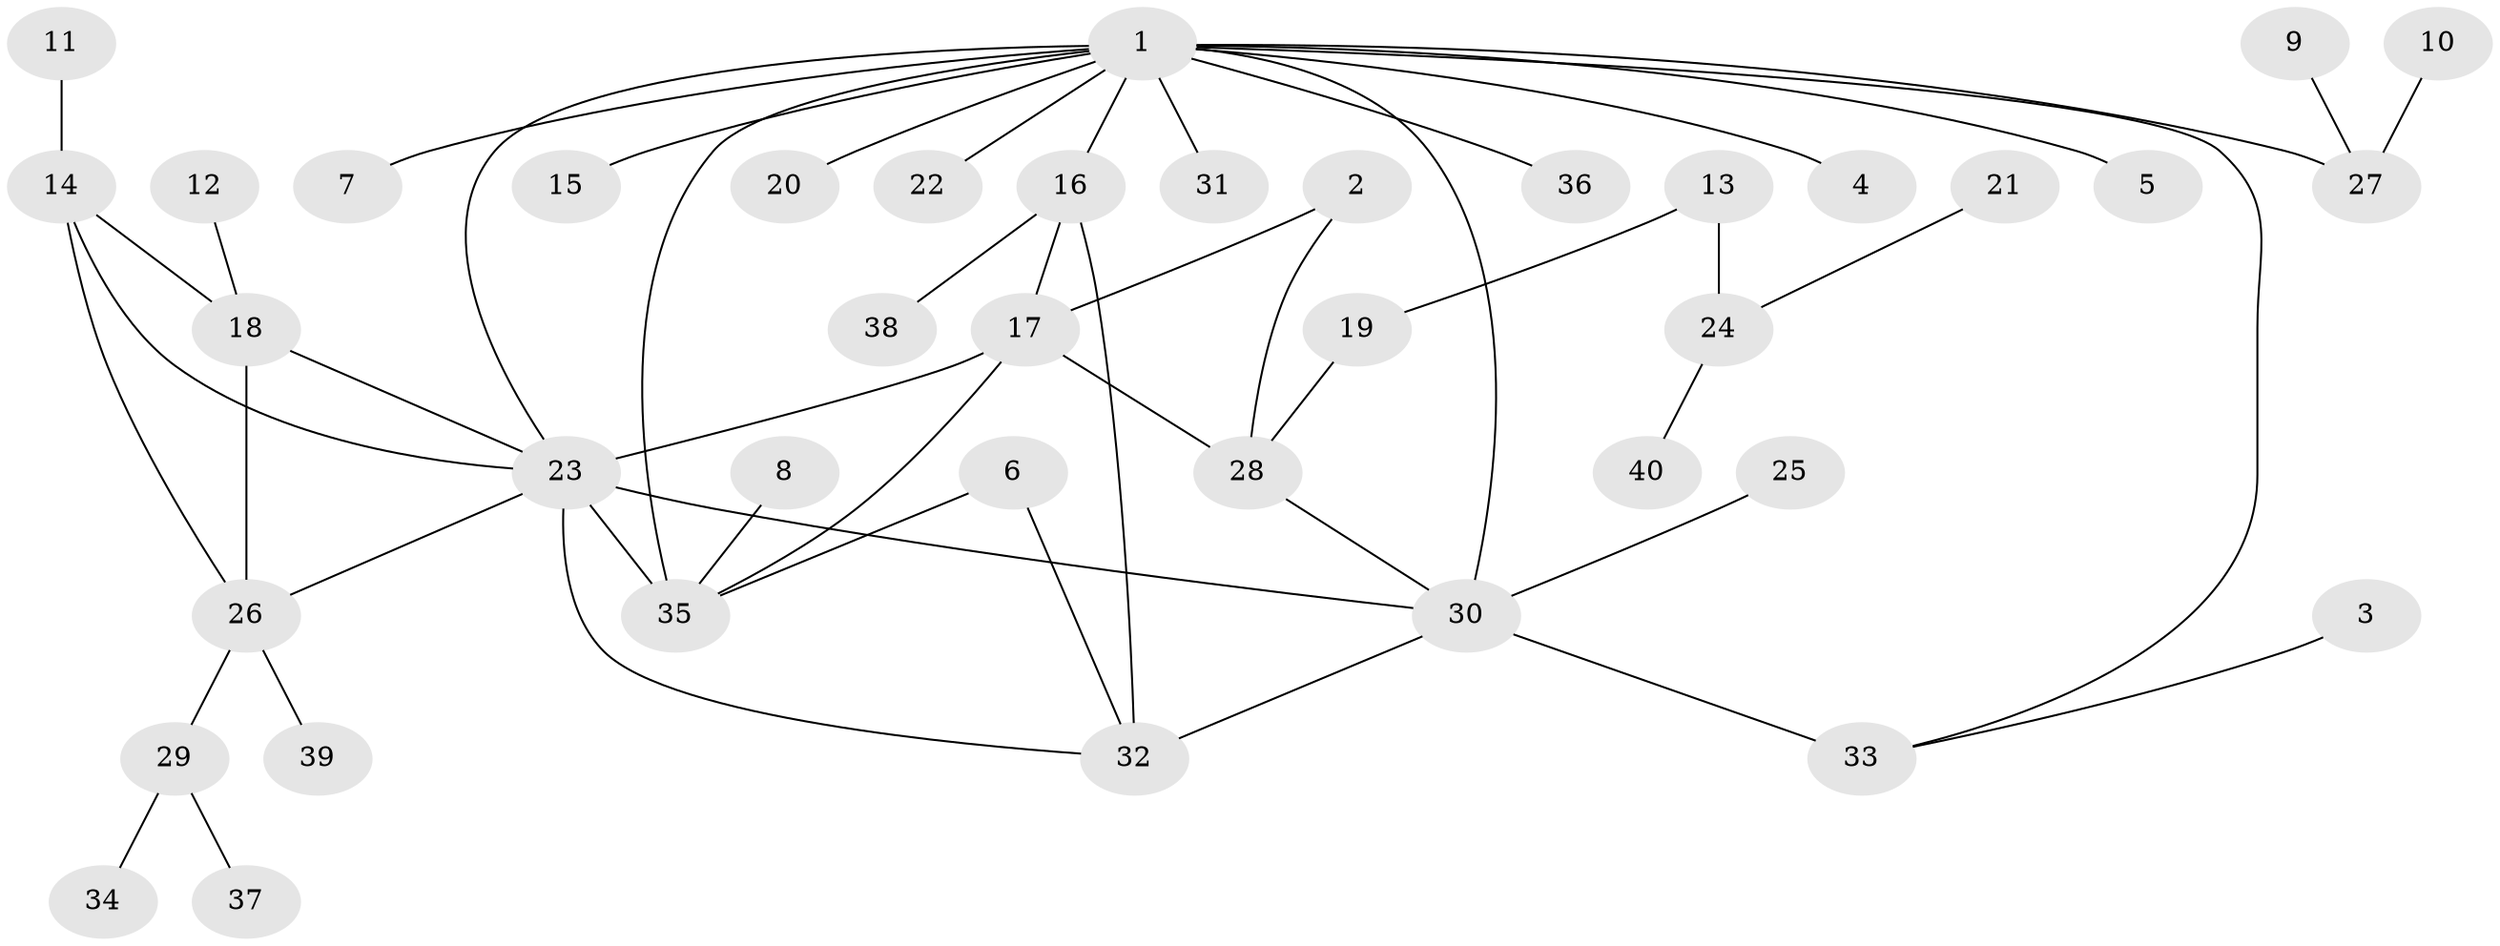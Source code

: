 // original degree distribution, {5: 0.075, 9: 0.0125, 8: 0.025, 6: 0.0875, 3: 0.075, 7: 0.025, 10: 0.0125, 1: 0.5375, 2: 0.1375, 4: 0.0125}
// Generated by graph-tools (version 1.1) at 2025/26/03/09/25 03:26:41]
// undirected, 40 vertices, 52 edges
graph export_dot {
graph [start="1"]
  node [color=gray90,style=filled];
  1;
  2;
  3;
  4;
  5;
  6;
  7;
  8;
  9;
  10;
  11;
  12;
  13;
  14;
  15;
  16;
  17;
  18;
  19;
  20;
  21;
  22;
  23;
  24;
  25;
  26;
  27;
  28;
  29;
  30;
  31;
  32;
  33;
  34;
  35;
  36;
  37;
  38;
  39;
  40;
  1 -- 4 [weight=1.0];
  1 -- 5 [weight=1.0];
  1 -- 7 [weight=1.0];
  1 -- 15 [weight=1.0];
  1 -- 16 [weight=1.0];
  1 -- 20 [weight=1.0];
  1 -- 22 [weight=1.0];
  1 -- 23 [weight=1.0];
  1 -- 27 [weight=2.0];
  1 -- 30 [weight=2.0];
  1 -- 31 [weight=1.0];
  1 -- 33 [weight=1.0];
  1 -- 35 [weight=3.0];
  1 -- 36 [weight=1.0];
  2 -- 17 [weight=2.0];
  2 -- 28 [weight=1.0];
  3 -- 33 [weight=1.0];
  6 -- 32 [weight=1.0];
  6 -- 35 [weight=1.0];
  8 -- 35 [weight=1.0];
  9 -- 27 [weight=1.0];
  10 -- 27 [weight=1.0];
  11 -- 14 [weight=1.0];
  12 -- 18 [weight=1.0];
  13 -- 19 [weight=1.0];
  13 -- 24 [weight=1.0];
  14 -- 18 [weight=1.0];
  14 -- 23 [weight=1.0];
  14 -- 26 [weight=1.0];
  16 -- 17 [weight=1.0];
  16 -- 32 [weight=3.0];
  16 -- 38 [weight=1.0];
  17 -- 23 [weight=1.0];
  17 -- 28 [weight=2.0];
  17 -- 35 [weight=1.0];
  18 -- 23 [weight=1.0];
  18 -- 26 [weight=1.0];
  19 -- 28 [weight=1.0];
  21 -- 24 [weight=1.0];
  23 -- 26 [weight=1.0];
  23 -- 30 [weight=2.0];
  23 -- 32 [weight=1.0];
  23 -- 35 [weight=1.0];
  24 -- 40 [weight=1.0];
  25 -- 30 [weight=1.0];
  26 -- 29 [weight=1.0];
  26 -- 39 [weight=1.0];
  28 -- 30 [weight=1.0];
  29 -- 34 [weight=1.0];
  29 -- 37 [weight=1.0];
  30 -- 32 [weight=1.0];
  30 -- 33 [weight=2.0];
}
